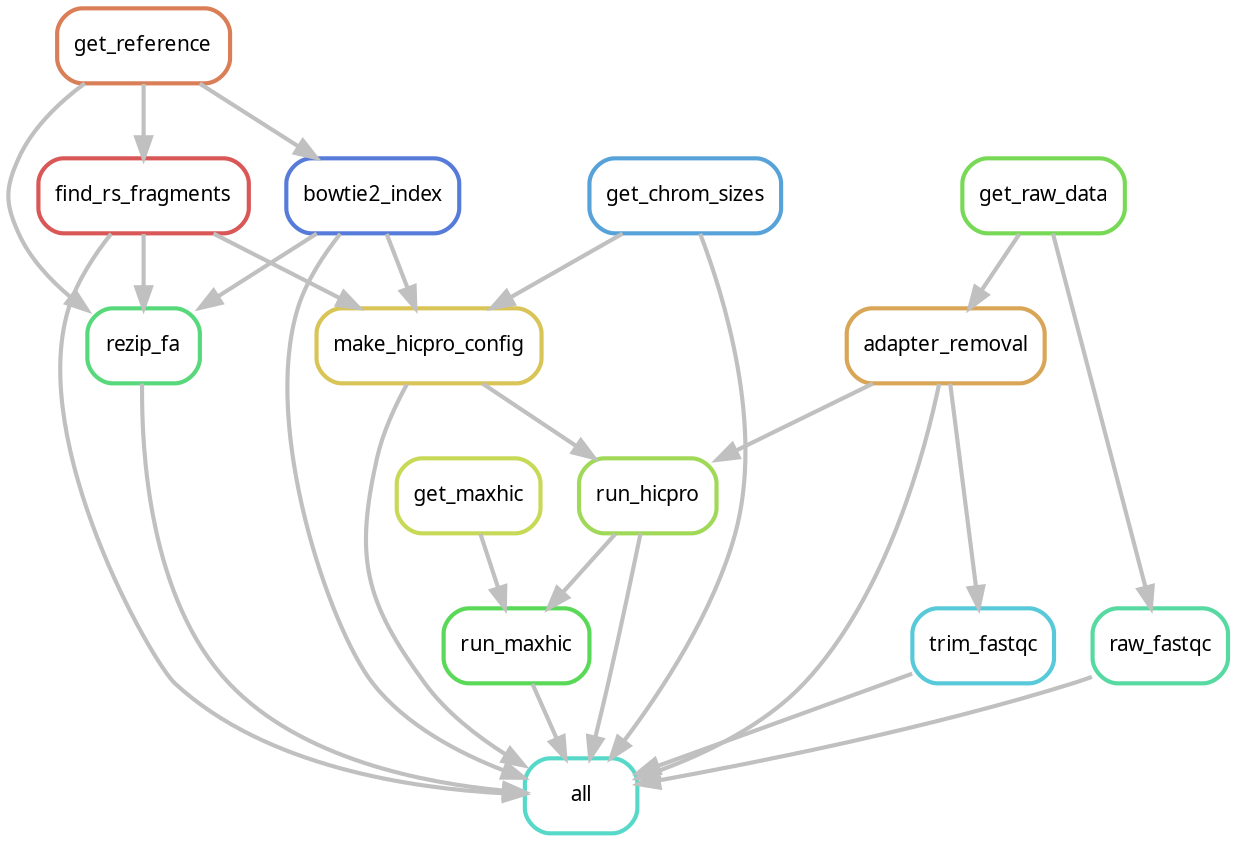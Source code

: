 digraph snakemake_dag {
    graph[bgcolor=white, margin=0];
    node[shape=box, style=rounded, fontname=sans,                 fontsize=10, penwidth=2];
    edge[penwidth=2, color=grey];
	0[label = "all", color = "0.48 0.6 0.85", style="rounded"];
	1[label = "trim_fastqc", color = "0.52 0.6 0.85", style="rounded"];
	2[label = "bowtie2_index", color = "0.62 0.6 0.85", style="rounded"];
	3[label = "run_hicpro", color = "0.24 0.6 0.85", style="rounded"];
	4[label = "rezip_fa", color = "0.38 0.6 0.85", style="rounded"];
	5[label = "raw_fastqc", color = "0.43 0.6 0.85", style="rounded"];
	6[label = "find_rs_fragments", color = "0.00 0.6 0.85", style="rounded"];
	7[label = "adapter_removal", color = "0.10 0.6 0.85", style="rounded"];
	8[label = "run_maxhic", color = "0.33 0.6 0.85", style="rounded"];
	9[label = "make_hicpro_config", color = "0.14 0.6 0.85", style="rounded"];
	10[label = "get_chrom_sizes", color = "0.57 0.6 0.85", style="rounded"];
	11[label = "get_reference", color = "0.05 0.6 0.85", style="rounded"];
	12[label = "get_raw_data", color = "0.29 0.6 0.85", style="rounded"];
	13[label = "get_maxhic", color = "0.19 0.6 0.85", style="rounded"];
	6 -> 0
	7 -> 0
	9 -> 0
	3 -> 0
	8 -> 0
	4 -> 0
	5 -> 0
	1 -> 0
	10 -> 0
	2 -> 0
	7 -> 1
	11 -> 2
	9 -> 3
	7 -> 3
	6 -> 4
	11 -> 4
	2 -> 4
	12 -> 5
	11 -> 6
	12 -> 7
	3 -> 8
	13 -> 8
	6 -> 9
	2 -> 9
	10 -> 9
}            
